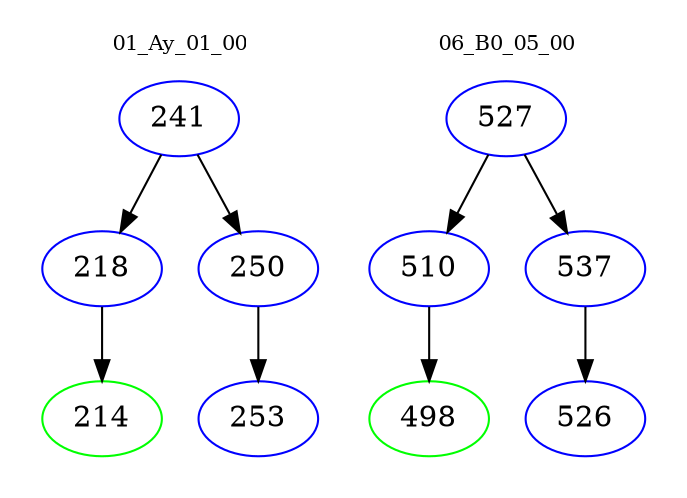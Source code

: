 digraph{
subgraph cluster_0 {
color = white
label = "01_Ay_01_00";
fontsize=10;
T0_241 [label="241", color="blue"]
T0_241 -> T0_218 [color="black"]
T0_218 [label="218", color="blue"]
T0_218 -> T0_214 [color="black"]
T0_214 [label="214", color="green"]
T0_241 -> T0_250 [color="black"]
T0_250 [label="250", color="blue"]
T0_250 -> T0_253 [color="black"]
T0_253 [label="253", color="blue"]
}
subgraph cluster_1 {
color = white
label = "06_B0_05_00";
fontsize=10;
T1_527 [label="527", color="blue"]
T1_527 -> T1_510 [color="black"]
T1_510 [label="510", color="blue"]
T1_510 -> T1_498 [color="black"]
T1_498 [label="498", color="green"]
T1_527 -> T1_537 [color="black"]
T1_537 [label="537", color="blue"]
T1_537 -> T1_526 [color="black"]
T1_526 [label="526", color="blue"]
}
}
